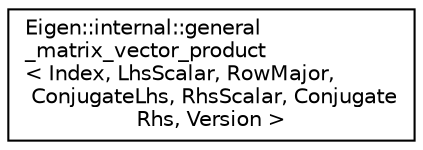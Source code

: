 digraph "Graphical Class Hierarchy"
{
  edge [fontname="Helvetica",fontsize="10",labelfontname="Helvetica",labelfontsize="10"];
  node [fontname="Helvetica",fontsize="10",shape=record];
  rankdir="LR";
  Node1 [label="Eigen::internal::general\l_matrix_vector_product\l\< Index, LhsScalar, RowMajor,\l ConjugateLhs, RhsScalar, Conjugate\lRhs, Version \>",height=0.2,width=0.4,color="black", fillcolor="white", style="filled",URL="$struct_eigen_1_1internal_1_1general__matrix__vector__product_3_01_index_00_01_lhs_scalar_00_01_re928db91c3fec7371d83d116b416fe55.html"];
}
